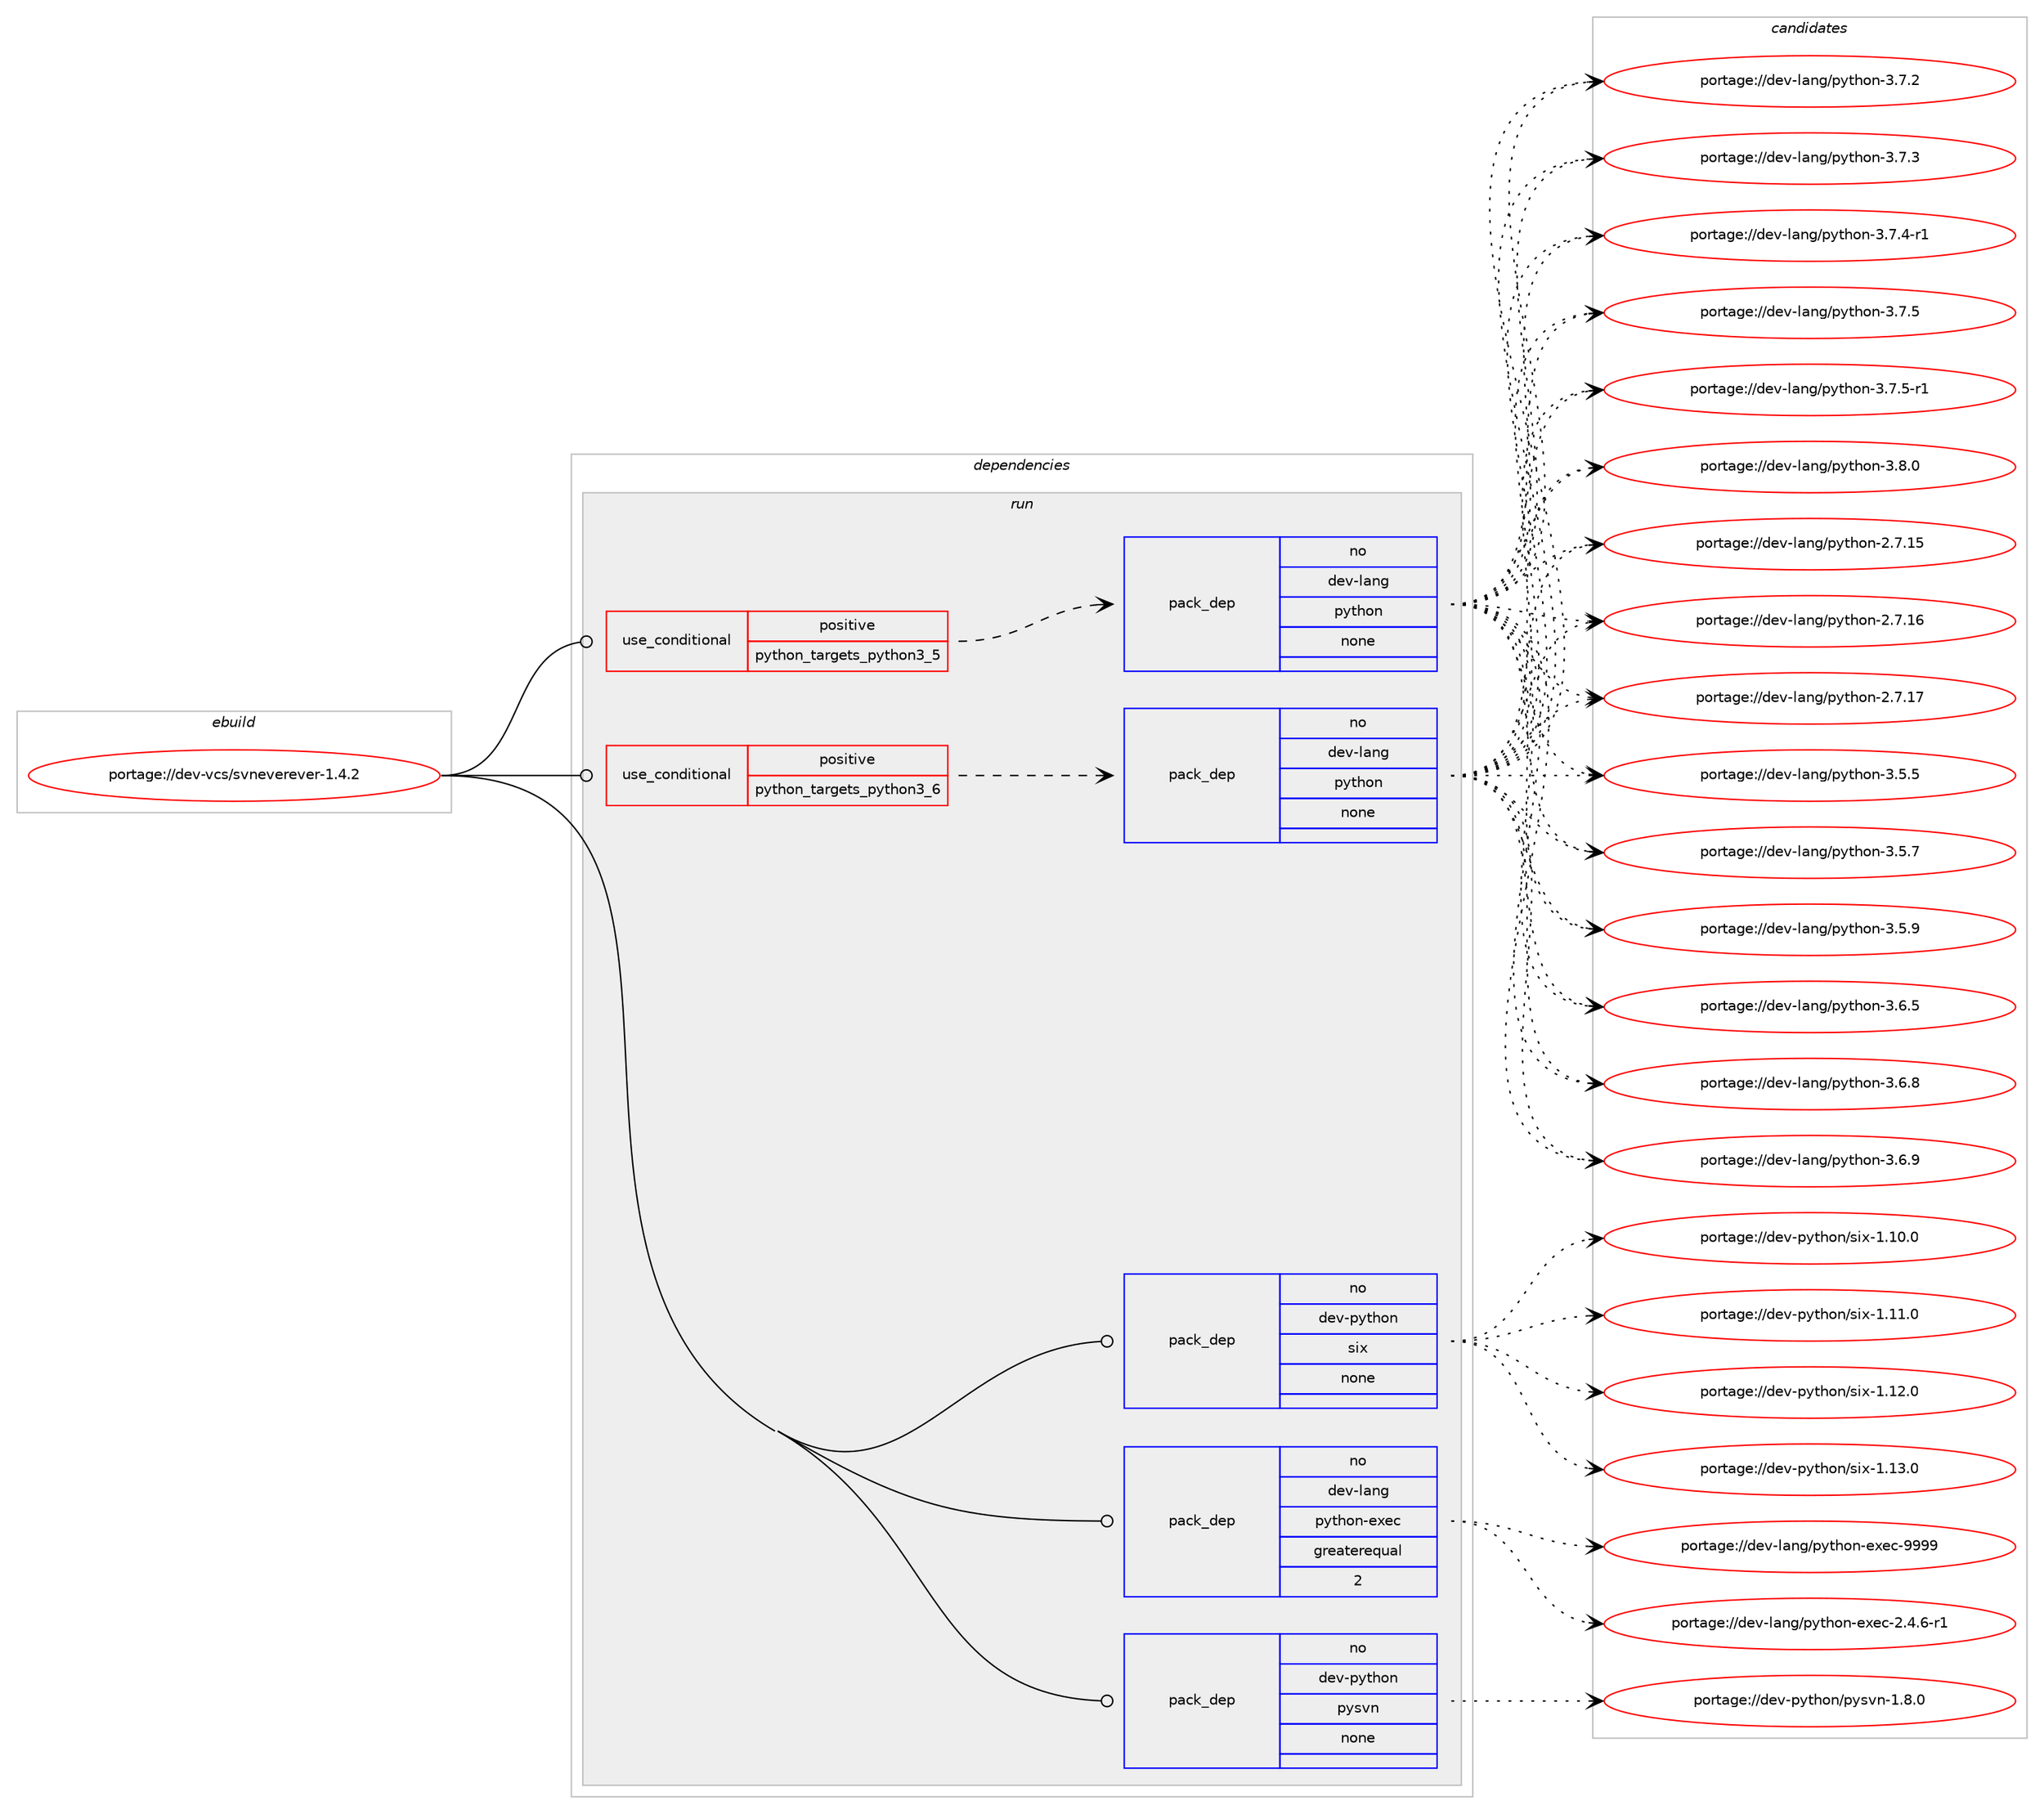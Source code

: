 digraph prolog {

# *************
# Graph options
# *************

newrank=true;
concentrate=true;
compound=true;
graph [rankdir=LR,fontname=Helvetica,fontsize=10,ranksep=1.5];#, ranksep=2.5, nodesep=0.2];
edge  [arrowhead=vee];
node  [fontname=Helvetica,fontsize=10];

# **********
# The ebuild
# **********

subgraph cluster_leftcol {
color=gray;
rank=same;
label=<<i>ebuild</i>>;
id [label="portage://dev-vcs/svneverever-1.4.2", color=red, width=4, href="../dev-vcs/svneverever-1.4.2.svg"];
}

# ****************
# The dependencies
# ****************

subgraph cluster_midcol {
color=gray;
label=<<i>dependencies</i>>;
subgraph cluster_compile {
fillcolor="#eeeeee";
style=filled;
label=<<i>compile</i>>;
}
subgraph cluster_compileandrun {
fillcolor="#eeeeee";
style=filled;
label=<<i>compile and run</i>>;
}
subgraph cluster_run {
fillcolor="#eeeeee";
style=filled;
label=<<i>run</i>>;
subgraph cond72555 {
dependency268543 [label=<<TABLE BORDER="0" CELLBORDER="1" CELLSPACING="0" CELLPADDING="4"><TR><TD ROWSPAN="3" CELLPADDING="10">use_conditional</TD></TR><TR><TD>positive</TD></TR><TR><TD>python_targets_python3_5</TD></TR></TABLE>>, shape=none, color=red];
subgraph pack192241 {
dependency268544 [label=<<TABLE BORDER="0" CELLBORDER="1" CELLSPACING="0" CELLPADDING="4" WIDTH="220"><TR><TD ROWSPAN="6" CELLPADDING="30">pack_dep</TD></TR><TR><TD WIDTH="110">no</TD></TR><TR><TD>dev-lang</TD></TR><TR><TD>python</TD></TR><TR><TD>none</TD></TR><TR><TD></TD></TR></TABLE>>, shape=none, color=blue];
}
dependency268543:e -> dependency268544:w [weight=20,style="dashed",arrowhead="vee"];
}
id:e -> dependency268543:w [weight=20,style="solid",arrowhead="odot"];
subgraph cond72556 {
dependency268545 [label=<<TABLE BORDER="0" CELLBORDER="1" CELLSPACING="0" CELLPADDING="4"><TR><TD ROWSPAN="3" CELLPADDING="10">use_conditional</TD></TR><TR><TD>positive</TD></TR><TR><TD>python_targets_python3_6</TD></TR></TABLE>>, shape=none, color=red];
subgraph pack192242 {
dependency268546 [label=<<TABLE BORDER="0" CELLBORDER="1" CELLSPACING="0" CELLPADDING="4" WIDTH="220"><TR><TD ROWSPAN="6" CELLPADDING="30">pack_dep</TD></TR><TR><TD WIDTH="110">no</TD></TR><TR><TD>dev-lang</TD></TR><TR><TD>python</TD></TR><TR><TD>none</TD></TR><TR><TD></TD></TR></TABLE>>, shape=none, color=blue];
}
dependency268545:e -> dependency268546:w [weight=20,style="dashed",arrowhead="vee"];
}
id:e -> dependency268545:w [weight=20,style="solid",arrowhead="odot"];
subgraph pack192243 {
dependency268547 [label=<<TABLE BORDER="0" CELLBORDER="1" CELLSPACING="0" CELLPADDING="4" WIDTH="220"><TR><TD ROWSPAN="6" CELLPADDING="30">pack_dep</TD></TR><TR><TD WIDTH="110">no</TD></TR><TR><TD>dev-lang</TD></TR><TR><TD>python-exec</TD></TR><TR><TD>greaterequal</TD></TR><TR><TD>2</TD></TR></TABLE>>, shape=none, color=blue];
}
id:e -> dependency268547:w [weight=20,style="solid",arrowhead="odot"];
subgraph pack192244 {
dependency268548 [label=<<TABLE BORDER="0" CELLBORDER="1" CELLSPACING="0" CELLPADDING="4" WIDTH="220"><TR><TD ROWSPAN="6" CELLPADDING="30">pack_dep</TD></TR><TR><TD WIDTH="110">no</TD></TR><TR><TD>dev-python</TD></TR><TR><TD>pysvn</TD></TR><TR><TD>none</TD></TR><TR><TD></TD></TR></TABLE>>, shape=none, color=blue];
}
id:e -> dependency268548:w [weight=20,style="solid",arrowhead="odot"];
subgraph pack192245 {
dependency268549 [label=<<TABLE BORDER="0" CELLBORDER="1" CELLSPACING="0" CELLPADDING="4" WIDTH="220"><TR><TD ROWSPAN="6" CELLPADDING="30">pack_dep</TD></TR><TR><TD WIDTH="110">no</TD></TR><TR><TD>dev-python</TD></TR><TR><TD>six</TD></TR><TR><TD>none</TD></TR><TR><TD></TD></TR></TABLE>>, shape=none, color=blue];
}
id:e -> dependency268549:w [weight=20,style="solid",arrowhead="odot"];
}
}

# **************
# The candidates
# **************

subgraph cluster_choices {
rank=same;
color=gray;
label=<<i>candidates</i>>;

subgraph choice192241 {
color=black;
nodesep=1;
choiceportage10010111845108971101034711212111610411111045504655464953 [label="portage://dev-lang/python-2.7.15", color=red, width=4,href="../dev-lang/python-2.7.15.svg"];
choiceportage10010111845108971101034711212111610411111045504655464954 [label="portage://dev-lang/python-2.7.16", color=red, width=4,href="../dev-lang/python-2.7.16.svg"];
choiceportage10010111845108971101034711212111610411111045504655464955 [label="portage://dev-lang/python-2.7.17", color=red, width=4,href="../dev-lang/python-2.7.17.svg"];
choiceportage100101118451089711010347112121116104111110455146534653 [label="portage://dev-lang/python-3.5.5", color=red, width=4,href="../dev-lang/python-3.5.5.svg"];
choiceportage100101118451089711010347112121116104111110455146534655 [label="portage://dev-lang/python-3.5.7", color=red, width=4,href="../dev-lang/python-3.5.7.svg"];
choiceportage100101118451089711010347112121116104111110455146534657 [label="portage://dev-lang/python-3.5.9", color=red, width=4,href="../dev-lang/python-3.5.9.svg"];
choiceportage100101118451089711010347112121116104111110455146544653 [label="portage://dev-lang/python-3.6.5", color=red, width=4,href="../dev-lang/python-3.6.5.svg"];
choiceportage100101118451089711010347112121116104111110455146544656 [label="portage://dev-lang/python-3.6.8", color=red, width=4,href="../dev-lang/python-3.6.8.svg"];
choiceportage100101118451089711010347112121116104111110455146544657 [label="portage://dev-lang/python-3.6.9", color=red, width=4,href="../dev-lang/python-3.6.9.svg"];
choiceportage100101118451089711010347112121116104111110455146554650 [label="portage://dev-lang/python-3.7.2", color=red, width=4,href="../dev-lang/python-3.7.2.svg"];
choiceportage100101118451089711010347112121116104111110455146554651 [label="portage://dev-lang/python-3.7.3", color=red, width=4,href="../dev-lang/python-3.7.3.svg"];
choiceportage1001011184510897110103471121211161041111104551465546524511449 [label="portage://dev-lang/python-3.7.4-r1", color=red, width=4,href="../dev-lang/python-3.7.4-r1.svg"];
choiceportage100101118451089711010347112121116104111110455146554653 [label="portage://dev-lang/python-3.7.5", color=red, width=4,href="../dev-lang/python-3.7.5.svg"];
choiceportage1001011184510897110103471121211161041111104551465546534511449 [label="portage://dev-lang/python-3.7.5-r1", color=red, width=4,href="../dev-lang/python-3.7.5-r1.svg"];
choiceportage100101118451089711010347112121116104111110455146564648 [label="portage://dev-lang/python-3.8.0", color=red, width=4,href="../dev-lang/python-3.8.0.svg"];
dependency268544:e -> choiceportage10010111845108971101034711212111610411111045504655464953:w [style=dotted,weight="100"];
dependency268544:e -> choiceportage10010111845108971101034711212111610411111045504655464954:w [style=dotted,weight="100"];
dependency268544:e -> choiceportage10010111845108971101034711212111610411111045504655464955:w [style=dotted,weight="100"];
dependency268544:e -> choiceportage100101118451089711010347112121116104111110455146534653:w [style=dotted,weight="100"];
dependency268544:e -> choiceportage100101118451089711010347112121116104111110455146534655:w [style=dotted,weight="100"];
dependency268544:e -> choiceportage100101118451089711010347112121116104111110455146534657:w [style=dotted,weight="100"];
dependency268544:e -> choiceportage100101118451089711010347112121116104111110455146544653:w [style=dotted,weight="100"];
dependency268544:e -> choiceportage100101118451089711010347112121116104111110455146544656:w [style=dotted,weight="100"];
dependency268544:e -> choiceportage100101118451089711010347112121116104111110455146544657:w [style=dotted,weight="100"];
dependency268544:e -> choiceportage100101118451089711010347112121116104111110455146554650:w [style=dotted,weight="100"];
dependency268544:e -> choiceportage100101118451089711010347112121116104111110455146554651:w [style=dotted,weight="100"];
dependency268544:e -> choiceportage1001011184510897110103471121211161041111104551465546524511449:w [style=dotted,weight="100"];
dependency268544:e -> choiceportage100101118451089711010347112121116104111110455146554653:w [style=dotted,weight="100"];
dependency268544:e -> choiceportage1001011184510897110103471121211161041111104551465546534511449:w [style=dotted,weight="100"];
dependency268544:e -> choiceportage100101118451089711010347112121116104111110455146564648:w [style=dotted,weight="100"];
}
subgraph choice192242 {
color=black;
nodesep=1;
choiceportage10010111845108971101034711212111610411111045504655464953 [label="portage://dev-lang/python-2.7.15", color=red, width=4,href="../dev-lang/python-2.7.15.svg"];
choiceportage10010111845108971101034711212111610411111045504655464954 [label="portage://dev-lang/python-2.7.16", color=red, width=4,href="../dev-lang/python-2.7.16.svg"];
choiceportage10010111845108971101034711212111610411111045504655464955 [label="portage://dev-lang/python-2.7.17", color=red, width=4,href="../dev-lang/python-2.7.17.svg"];
choiceportage100101118451089711010347112121116104111110455146534653 [label="portage://dev-lang/python-3.5.5", color=red, width=4,href="../dev-lang/python-3.5.5.svg"];
choiceportage100101118451089711010347112121116104111110455146534655 [label="portage://dev-lang/python-3.5.7", color=red, width=4,href="../dev-lang/python-3.5.7.svg"];
choiceportage100101118451089711010347112121116104111110455146534657 [label="portage://dev-lang/python-3.5.9", color=red, width=4,href="../dev-lang/python-3.5.9.svg"];
choiceportage100101118451089711010347112121116104111110455146544653 [label="portage://dev-lang/python-3.6.5", color=red, width=4,href="../dev-lang/python-3.6.5.svg"];
choiceportage100101118451089711010347112121116104111110455146544656 [label="portage://dev-lang/python-3.6.8", color=red, width=4,href="../dev-lang/python-3.6.8.svg"];
choiceportage100101118451089711010347112121116104111110455146544657 [label="portage://dev-lang/python-3.6.9", color=red, width=4,href="../dev-lang/python-3.6.9.svg"];
choiceportage100101118451089711010347112121116104111110455146554650 [label="portage://dev-lang/python-3.7.2", color=red, width=4,href="../dev-lang/python-3.7.2.svg"];
choiceportage100101118451089711010347112121116104111110455146554651 [label="portage://dev-lang/python-3.7.3", color=red, width=4,href="../dev-lang/python-3.7.3.svg"];
choiceportage1001011184510897110103471121211161041111104551465546524511449 [label="portage://dev-lang/python-3.7.4-r1", color=red, width=4,href="../dev-lang/python-3.7.4-r1.svg"];
choiceportage100101118451089711010347112121116104111110455146554653 [label="portage://dev-lang/python-3.7.5", color=red, width=4,href="../dev-lang/python-3.7.5.svg"];
choiceportage1001011184510897110103471121211161041111104551465546534511449 [label="portage://dev-lang/python-3.7.5-r1", color=red, width=4,href="../dev-lang/python-3.7.5-r1.svg"];
choiceportage100101118451089711010347112121116104111110455146564648 [label="portage://dev-lang/python-3.8.0", color=red, width=4,href="../dev-lang/python-3.8.0.svg"];
dependency268546:e -> choiceportage10010111845108971101034711212111610411111045504655464953:w [style=dotted,weight="100"];
dependency268546:e -> choiceportage10010111845108971101034711212111610411111045504655464954:w [style=dotted,weight="100"];
dependency268546:e -> choiceportage10010111845108971101034711212111610411111045504655464955:w [style=dotted,weight="100"];
dependency268546:e -> choiceportage100101118451089711010347112121116104111110455146534653:w [style=dotted,weight="100"];
dependency268546:e -> choiceportage100101118451089711010347112121116104111110455146534655:w [style=dotted,weight="100"];
dependency268546:e -> choiceportage100101118451089711010347112121116104111110455146534657:w [style=dotted,weight="100"];
dependency268546:e -> choiceportage100101118451089711010347112121116104111110455146544653:w [style=dotted,weight="100"];
dependency268546:e -> choiceportage100101118451089711010347112121116104111110455146544656:w [style=dotted,weight="100"];
dependency268546:e -> choiceportage100101118451089711010347112121116104111110455146544657:w [style=dotted,weight="100"];
dependency268546:e -> choiceportage100101118451089711010347112121116104111110455146554650:w [style=dotted,weight="100"];
dependency268546:e -> choiceportage100101118451089711010347112121116104111110455146554651:w [style=dotted,weight="100"];
dependency268546:e -> choiceportage1001011184510897110103471121211161041111104551465546524511449:w [style=dotted,weight="100"];
dependency268546:e -> choiceportage100101118451089711010347112121116104111110455146554653:w [style=dotted,weight="100"];
dependency268546:e -> choiceportage1001011184510897110103471121211161041111104551465546534511449:w [style=dotted,weight="100"];
dependency268546:e -> choiceportage100101118451089711010347112121116104111110455146564648:w [style=dotted,weight="100"];
}
subgraph choice192243 {
color=black;
nodesep=1;
choiceportage10010111845108971101034711212111610411111045101120101994550465246544511449 [label="portage://dev-lang/python-exec-2.4.6-r1", color=red, width=4,href="../dev-lang/python-exec-2.4.6-r1.svg"];
choiceportage10010111845108971101034711212111610411111045101120101994557575757 [label="portage://dev-lang/python-exec-9999", color=red, width=4,href="../dev-lang/python-exec-9999.svg"];
dependency268547:e -> choiceportage10010111845108971101034711212111610411111045101120101994550465246544511449:w [style=dotted,weight="100"];
dependency268547:e -> choiceportage10010111845108971101034711212111610411111045101120101994557575757:w [style=dotted,weight="100"];
}
subgraph choice192244 {
color=black;
nodesep=1;
choiceportage1001011184511212111610411111047112121115118110454946564648 [label="portage://dev-python/pysvn-1.8.0", color=red, width=4,href="../dev-python/pysvn-1.8.0.svg"];
dependency268548:e -> choiceportage1001011184511212111610411111047112121115118110454946564648:w [style=dotted,weight="100"];
}
subgraph choice192245 {
color=black;
nodesep=1;
choiceportage100101118451121211161041111104711510512045494649484648 [label="portage://dev-python/six-1.10.0", color=red, width=4,href="../dev-python/six-1.10.0.svg"];
choiceportage100101118451121211161041111104711510512045494649494648 [label="portage://dev-python/six-1.11.0", color=red, width=4,href="../dev-python/six-1.11.0.svg"];
choiceportage100101118451121211161041111104711510512045494649504648 [label="portage://dev-python/six-1.12.0", color=red, width=4,href="../dev-python/six-1.12.0.svg"];
choiceportage100101118451121211161041111104711510512045494649514648 [label="portage://dev-python/six-1.13.0", color=red, width=4,href="../dev-python/six-1.13.0.svg"];
dependency268549:e -> choiceportage100101118451121211161041111104711510512045494649484648:w [style=dotted,weight="100"];
dependency268549:e -> choiceportage100101118451121211161041111104711510512045494649494648:w [style=dotted,weight="100"];
dependency268549:e -> choiceportage100101118451121211161041111104711510512045494649504648:w [style=dotted,weight="100"];
dependency268549:e -> choiceportage100101118451121211161041111104711510512045494649514648:w [style=dotted,weight="100"];
}
}

}
